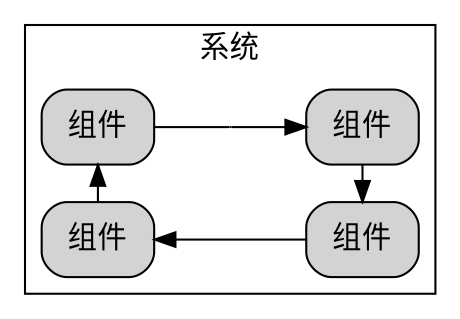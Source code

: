 digraph G {
  graph [rankdir=LR,compound=true];
  node [shape=box, style="rounded,filled"];
  
  subgraph cluster_MOSA_benefits{
    label="系统"
    node1[label="组件"]
    node2[label="组件"] 
    node3[label="组件"]
    node4[label="组件"]
    
    // 创建不可见节点
    invis_node [shape=point, width=0, height=0, label=""]
    
    // 重新连接节点，在node1和node2之间插入不可见节点
    node1 -> invis_node [dir=none]  // dir=none 表示没有箭头
    invis_node -> node2
    
    node2 -> node3
    node3 -> node4
    node4 -> node1
    
    {rank=same;node1;node4}
    {rank=same;node2;node3}
  }
  
  // 示例：如何连接到隐藏节点
  // external_node -> invis_node
}
/*
digraph G {
  graph [rankdir=LR,compound=true];
  node [shape=box, style="rounded,filled"];
subgraph cluster_MOSA_benefits{
	label="系统"
	node1[label="组件"]
	node2[label="组件"]
	node3[label="组件"]
	node4[label="组件"]
	node1 -> node2
	node2->node3
	node3 ->node4
	node4 -> node1
	{rank=same;node1;node4}
	{rank=same;node2;node3}
}
TA[label="开放架构(技术架构)"]
}
*/
